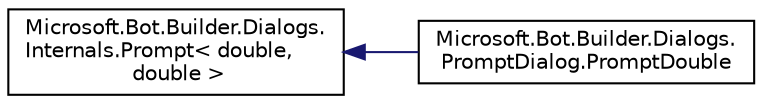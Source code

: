 digraph "Graphical Class Hierarchy"
{
  edge [fontname="Helvetica",fontsize="10",labelfontname="Helvetica",labelfontsize="10"];
  node [fontname="Helvetica",fontsize="10",shape=record];
  rankdir="LR";
  Node1 [label="Microsoft.Bot.Builder.Dialogs.\lInternals.Prompt\< double,\l double \>",height=0.2,width=0.4,color="black", fillcolor="white", style="filled",URL="$d7/d1c/class_microsoft_1_1_bot_1_1_builder_1_1_dialogs_1_1_internals_1_1_prompt.html"];
  Node1 -> Node2 [dir="back",color="midnightblue",fontsize="10",style="solid",fontname="Helvetica"];
  Node2 [label="Microsoft.Bot.Builder.Dialogs.\lPromptDialog.PromptDouble",height=0.2,width=0.4,color="black", fillcolor="white", style="filled",URL="$d9/d63/class_microsoft_1_1_bot_1_1_builder_1_1_dialogs_1_1_prompt_dialog_1_1_prompt_double.html",tooltip="Prompt for a double. "];
}
